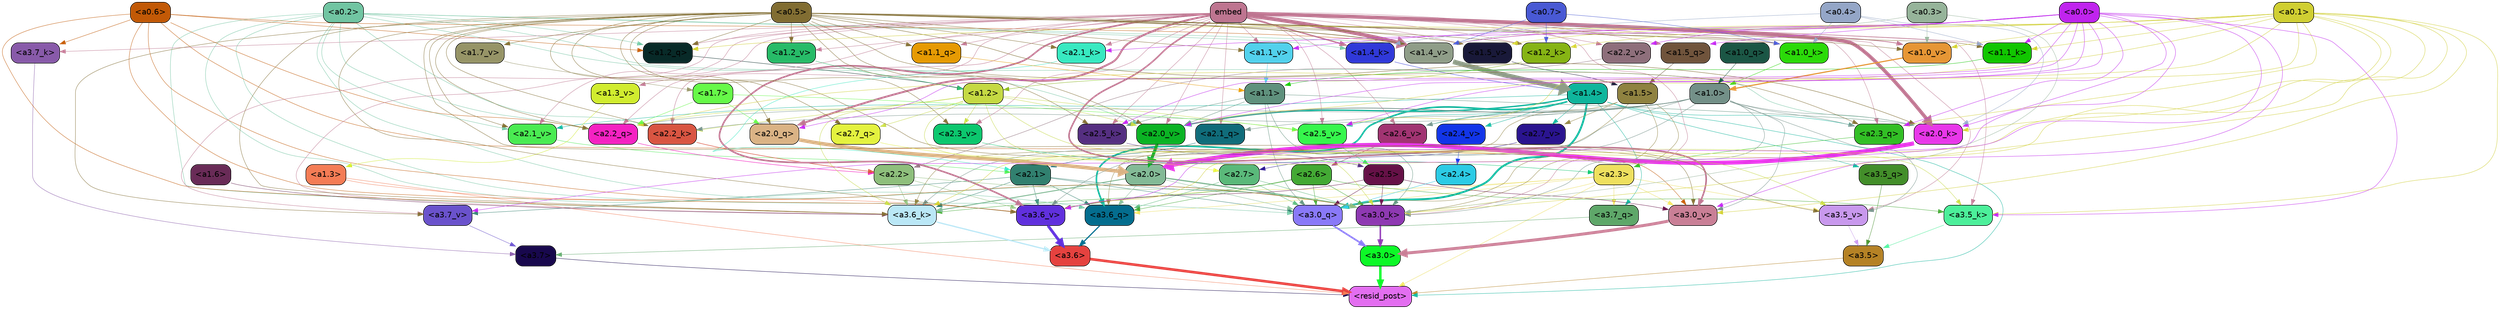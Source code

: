 strict digraph "" {
	graph [bgcolor=transparent,
		layout=dot,
		overlap=false,
		splines=true
	];
	"<a3.7>"	[color=black,
		fillcolor="#18084d",
		fontname=Helvetica,
		shape=box,
		style="filled, rounded"];
	"<resid_post>"	[color=black,
		fillcolor="#e36ef0",
		fontname=Helvetica,
		shape=box,
		style="filled, rounded"];
	"<a3.7>" -> "<resid_post>"	[color="#18084d",
		penwidth=0.6239100098609924];
	"<a3.6>"	[color=black,
		fillcolor="#e5423f",
		fontname=Helvetica,
		shape=box,
		style="filled, rounded"];
	"<a3.6>" -> "<resid_post>"	[color="#e5423f",
		penwidth=4.569062113761902];
	"<a3.5>"	[color=black,
		fillcolor="#b58225",
		fontname=Helvetica,
		shape=box,
		style="filled, rounded"];
	"<a3.5>" -> "<resid_post>"	[color="#b58225",
		penwidth=0.6];
	"<a3.0>"	[color=black,
		fillcolor="#0df827",
		fontname=Helvetica,
		shape=box,
		style="filled, rounded"];
	"<a3.0>" -> "<resid_post>"	[color="#0df827",
		penwidth=4.283544182777405];
	"<a2.3>"	[color=black,
		fillcolor="#eee05e",
		fontname=Helvetica,
		shape=box,
		style="filled, rounded"];
	"<a2.3>" -> "<resid_post>"	[color="#eee05e",
		penwidth=0.6];
	"<a3.7_q>"	[color=black,
		fillcolor="#5ea769",
		fontname=Helvetica,
		shape=box,
		style="filled, rounded"];
	"<a2.3>" -> "<a3.7_q>"	[color="#eee05e",
		penwidth=0.6];
	"<a3.6_q>"	[color=black,
		fillcolor="#046d8e",
		fontname=Helvetica,
		shape=box,
		style="filled, rounded"];
	"<a2.3>" -> "<a3.6_q>"	[color="#eee05e",
		penwidth=0.6];
	"<a3.0_q>"	[color=black,
		fillcolor="#8979f8",
		fontname=Helvetica,
		shape=box,
		style="filled, rounded"];
	"<a2.3>" -> "<a3.0_q>"	[color="#eee05e",
		penwidth=0.6];
	"<a3.0_k>"	[color=black,
		fillcolor="#8e39b2",
		fontname=Helvetica,
		shape=box,
		style="filled, rounded"];
	"<a2.3>" -> "<a3.0_k>"	[color="#eee05e",
		penwidth=0.6];
	"<a3.6_v>"	[color=black,
		fillcolor="#6030dd",
		fontname=Helvetica,
		shape=box,
		style="filled, rounded"];
	"<a2.3>" -> "<a3.6_v>"	[color="#eee05e",
		penwidth=0.6];
	"<a3.5_v>"	[color=black,
		fillcolor="#c898ed",
		fontname=Helvetica,
		shape=box,
		style="filled, rounded"];
	"<a2.3>" -> "<a3.5_v>"	[color="#eee05e",
		penwidth=0.6];
	"<a3.0_v>"	[color=black,
		fillcolor="#c97f96",
		fontname=Helvetica,
		shape=box,
		style="filled, rounded"];
	"<a2.3>" -> "<a3.0_v>"	[color="#eee05e",
		penwidth=0.6];
	"<a1.4>"	[color=black,
		fillcolor="#0fb59c",
		fontname=Helvetica,
		shape=box,
		style="filled, rounded"];
	"<a1.4>" -> "<resid_post>"	[color="#0fb59c",
		penwidth=0.6];
	"<a1.4>" -> "<a3.7_q>"	[color="#0fb59c",
		penwidth=0.6];
	"<a1.4>" -> "<a3.6_q>"	[color="#0fb59c",
		penwidth=2.7934007048606873];
	"<a3.5_q>"	[color=black,
		fillcolor="#438e2a",
		fontname=Helvetica,
		shape=box,
		style="filled, rounded"];
	"<a1.4>" -> "<a3.5_q>"	[color="#0fb59c",
		penwidth=0.6];
	"<a1.4>" -> "<a3.0_q>"	[color="#0fb59c",
		penwidth=3.340754985809326];
	"<a2.3_q>"	[color=black,
		fillcolor="#32bf25",
		fontname=Helvetica,
		shape=box,
		style="filled, rounded"];
	"<a1.4>" -> "<a2.3_q>"	[color="#0fb59c",
		penwidth=0.6];
	"<a2.7_v>"	[color=black,
		fillcolor="#2a148f",
		fontname=Helvetica,
		shape=box,
		style="filled, rounded"];
	"<a1.4>" -> "<a2.7_v>"	[color="#0fb59c",
		penwidth=0.6];
	"<a2.6_v>"	[color=black,
		fillcolor="#a13472",
		fontname=Helvetica,
		shape=box,
		style="filled, rounded"];
	"<a1.4>" -> "<a2.6_v>"	[color="#0fb59c",
		penwidth=0.6];
	"<a2.5_v>"	[color=black,
		fillcolor="#36f64c",
		fontname=Helvetica,
		shape=box,
		style="filled, rounded"];
	"<a1.4>" -> "<a2.5_v>"	[color="#0fb59c",
		penwidth=0.6];
	"<a2.4_v>"	[color=black,
		fillcolor="#1235e8",
		fontname=Helvetica,
		shape=box,
		style="filled, rounded"];
	"<a1.4>" -> "<a2.4_v>"	[color="#0fb59c",
		penwidth=0.6];
	"<a2.1_v>"	[color=black,
		fillcolor="#4aeb52",
		fontname=Helvetica,
		shape=box,
		style="filled, rounded"];
	"<a1.4>" -> "<a2.1_v>"	[color="#0fb59c",
		penwidth=0.6];
	"<a2.0_v>"	[color=black,
		fillcolor="#0bb324",
		fontname=Helvetica,
		shape=box,
		style="filled, rounded"];
	"<a1.4>" -> "<a2.0_v>"	[color="#0fb59c",
		penwidth=2.268759250640869];
	"<a1.3>"	[color=black,
		fillcolor="#f47c55",
		fontname=Helvetica,
		shape=box,
		style="filled, rounded"];
	"<a1.3>" -> "<resid_post>"	[color="#f47c55",
		penwidth=0.6];
	"<a1.3>" -> "<a3.6_v>"	[color="#f47c55",
		penwidth=0.6];
	"<a3.7_q>" -> "<a3.7>"	[color="#5ea769",
		penwidth=0.6];
	"<a3.6_q>" -> "<a3.6>"	[color="#046d8e",
		penwidth=2.0347584784030914];
	"<a3.5_q>" -> "<a3.5>"	[color="#438e2a",
		penwidth=0.6];
	"<a3.0_q>" -> "<a3.0>"	[color="#8979f8",
		penwidth=2.8635367155075073];
	"<a3.7_k>"	[color=black,
		fillcolor="#885aa9",
		fontname=Helvetica,
		shape=box,
		style="filled, rounded"];
	"<a3.7_k>" -> "<a3.7>"	[color="#885aa9",
		penwidth=0.6];
	"<a3.6_k>"	[color=black,
		fillcolor="#bae7f6",
		fontname=Helvetica,
		shape=box,
		style="filled, rounded"];
	"<a3.6_k>" -> "<a3.6>"	[color="#bae7f6",
		penwidth=2.1760786175727844];
	"<a3.5_k>"	[color=black,
		fillcolor="#4cef9a",
		fontname=Helvetica,
		shape=box,
		style="filled, rounded"];
	"<a3.5_k>" -> "<a3.5>"	[color="#4cef9a",
		penwidth=0.6];
	"<a3.0_k>" -> "<a3.0>"	[color="#8e39b2",
		penwidth=2.632905662059784];
	"<a3.7_v>"	[color=black,
		fillcolor="#6a52cc",
		fontname=Helvetica,
		shape=box,
		style="filled, rounded"];
	"<a3.7_v>" -> "<a3.7>"	[color="#6a52cc",
		penwidth=0.6];
	"<a3.6_v>" -> "<a3.6>"	[color="#6030dd",
		penwidth=4.981305837631226];
	"<a3.5_v>" -> "<a3.5>"	[color="#c898ed",
		penwidth=0.6];
	"<a3.0_v>" -> "<a3.0>"	[color="#c97f96",
		penwidth=5.168330669403076];
	"<a2.7>"	[color=black,
		fillcolor="#5ab97a",
		fontname=Helvetica,
		shape=box,
		style="filled, rounded"];
	"<a2.7>" -> "<a3.6_q>"	[color="#5ab97a",
		penwidth=0.6];
	"<a2.7>" -> "<a3.0_q>"	[color="#5ab97a",
		penwidth=0.6];
	"<a2.7>" -> "<a3.0_k>"	[color="#5ab97a",
		penwidth=0.6];
	"<a2.6>"	[color=black,
		fillcolor="#43a934",
		fontname=Helvetica,
		shape=box,
		style="filled, rounded"];
	"<a2.6>" -> "<a3.6_q>"	[color="#43a934",
		penwidth=0.6];
	"<a2.6>" -> "<a3.0_q>"	[color="#43a934",
		penwidth=0.6];
	"<a2.6>" -> "<a3.6_k>"	[color="#43a934",
		penwidth=0.6];
	"<a2.6>" -> "<a3.5_k>"	[color="#43a934",
		penwidth=0.6];
	"<a2.6>" -> "<a3.0_k>"	[color="#43a934",
		penwidth=0.6];
	"<a2.1>"	[color=black,
		fillcolor="#31806f",
		fontname=Helvetica,
		shape=box,
		style="filled, rounded"];
	"<a2.1>" -> "<a3.6_q>"	[color="#31806f",
		penwidth=0.6];
	"<a2.1>" -> "<a3.0_q>"	[color="#31806f",
		penwidth=0.6];
	"<a2.1>" -> "<a3.6_k>"	[color="#31806f",
		penwidth=0.6];
	"<a2.1>" -> "<a3.0_k>"	[color="#31806f",
		penwidth=0.6];
	"<a2.1>" -> "<a3.7_v>"	[color="#31806f",
		penwidth=0.6];
	"<a2.1>" -> "<a3.6_v>"	[color="#31806f",
		penwidth=0.6];
	"<a2.0>"	[color=black,
		fillcolor="#83ba96",
		fontname=Helvetica,
		shape=box,
		style="filled, rounded"];
	"<a2.0>" -> "<a3.6_q>"	[color="#83ba96",
		penwidth=0.6];
	"<a2.0>" -> "<a3.0_q>"	[color="#83ba96",
		penwidth=0.6];
	"<a2.0>" -> "<a3.6_k>"	[color="#83ba96",
		penwidth=1.6382827460765839];
	"<a2.0>" -> "<a3.0_k>"	[color="#83ba96",
		penwidth=2.161143198609352];
	"<a1.5>"	[color=black,
		fillcolor="#8f8240",
		fontname=Helvetica,
		shape=box,
		style="filled, rounded"];
	"<a1.5>" -> "<a3.6_q>"	[color="#8f8240",
		penwidth=0.6];
	"<a1.5>" -> "<a3.0_q>"	[color="#8f8240",
		penwidth=0.6];
	"<a1.5>" -> "<a3.6_k>"	[color="#8f8240",
		penwidth=0.6];
	"<a1.5>" -> "<a3.0_k>"	[color="#8f8240",
		penwidth=0.6];
	"<a1.5>" -> "<a2.7_v>"	[color="#8f8240",
		penwidth=0.6];
	"<a0.2>"	[color=black,
		fillcolor="#71c5a2",
		fontname=Helvetica,
		shape=box,
		style="filled, rounded"];
	"<a0.2>" -> "<a3.6_q>"	[color="#71c5a2",
		penwidth=0.6];
	"<a0.2>" -> "<a3.0_q>"	[color="#71c5a2",
		penwidth=0.6];
	"<a0.2>" -> "<a3.6_k>"	[color="#71c5a2",
		penwidth=0.6];
	"<a0.2>" -> "<a3.0_k>"	[color="#71c5a2",
		penwidth=0.6];
	"<a2.2_q>"	[color=black,
		fillcolor="#f422c2",
		fontname=Helvetica,
		shape=box,
		style="filled, rounded"];
	"<a0.2>" -> "<a2.2_q>"	[color="#71c5a2",
		penwidth=0.6];
	"<a2.2_k>"	[color=black,
		fillcolor="#d95542",
		fontname=Helvetica,
		shape=box,
		style="filled, rounded"];
	"<a0.2>" -> "<a2.2_k>"	[color="#71c5a2",
		penwidth=0.6];
	"<a2.0_k>"	[color=black,
		fillcolor="#e837e9",
		fontname=Helvetica,
		shape=box,
		style="filled, rounded"];
	"<a0.2>" -> "<a2.0_k>"	[color="#71c5a2",
		penwidth=0.6];
	"<a0.2>" -> "<a2.1_v>"	[color="#71c5a2",
		penwidth=0.6];
	"<a0.2>" -> "<a2.0_v>"	[color="#71c5a2",
		penwidth=0.6];
	"<a1.2_q>"	[color=black,
		fillcolor="#082a28",
		fontname=Helvetica,
		shape=box,
		style="filled, rounded"];
	"<a0.2>" -> "<a1.2_q>"	[color="#71c5a2",
		penwidth=0.6];
	"<a1.4_k>"	[color=black,
		fillcolor="#3039d9",
		fontname=Helvetica,
		shape=box,
		style="filled, rounded"];
	"<a0.2>" -> "<a1.4_k>"	[color="#71c5a2",
		penwidth=0.6];
	"<a1.4_v>"	[color=black,
		fillcolor="#8f9d88",
		fontname=Helvetica,
		shape=box,
		style="filled, rounded"];
	"<a0.2>" -> "<a1.4_v>"	[color="#71c5a2",
		penwidth=0.6];
	"<a2.5>"	[color=black,
		fillcolor="#661147",
		fontname=Helvetica,
		shape=box,
		style="filled, rounded"];
	"<a2.5>" -> "<a3.0_q>"	[color="#661147",
		penwidth=0.6];
	"<a2.5>" -> "<a3.0_k>"	[color="#661147",
		penwidth=0.6];
	"<a2.5>" -> "<a3.6_v>"	[color="#661147",
		penwidth=0.6];
	"<a2.5>" -> "<a3.0_v>"	[color="#661147",
		penwidth=0.6];
	"<a2.4>"	[color=black,
		fillcolor="#2ccbe5",
		fontname=Helvetica,
		shape=box,
		style="filled, rounded"];
	"<a2.4>" -> "<a3.0_q>"	[color="#2ccbe5",
		penwidth=0.6];
	"<a1.1>"	[color=black,
		fillcolor="#5f917d",
		fontname=Helvetica,
		shape=box,
		style="filled, rounded"];
	"<a1.1>" -> "<a3.0_q>"	[color="#5f917d",
		penwidth=0.6];
	"<a1.1>" -> "<a3.0_k>"	[color="#5f917d",
		penwidth=0.6];
	"<a2.5_k>"	[color=black,
		fillcolor="#552f81",
		fontname=Helvetica,
		shape=box,
		style="filled, rounded"];
	"<a1.1>" -> "<a2.5_k>"	[color="#5f917d",
		penwidth=0.6];
	"<a1.1>" -> "<a2.0_k>"	[color="#5f917d",
		penwidth=0.6];
	"<a1.1>" -> "<a2.0_v>"	[color="#5f917d",
		penwidth=0.6];
	"<a0.6>"	[color=black,
		fillcolor="#c25906",
		fontname=Helvetica,
		shape=box,
		style="filled, rounded"];
	"<a0.6>" -> "<a3.7_k>"	[color="#c25906",
		penwidth=0.6];
	"<a0.6>" -> "<a3.6_k>"	[color="#c25906",
		penwidth=0.6];
	"<a0.6>" -> "<a3.0_k>"	[color="#c25906",
		penwidth=0.6];
	"<a0.6>" -> "<a3.6_v>"	[color="#c25906",
		penwidth=0.6];
	"<a0.6>" -> "<a3.0_v>"	[color="#c25906",
		penwidth=0.6];
	"<a0.6>" -> "<a2.2_q>"	[color="#c25906",
		penwidth=0.6];
	"<a0.6>" -> "<a1.2_q>"	[color="#c25906",
		penwidth=0.6];
	"<a0.6>" -> "<a1.4_v>"	[color="#c25906",
		penwidth=0.6];
	embed	[color=black,
		fillcolor="#be7590",
		fontname=Helvetica,
		shape=box,
		style="filled, rounded"];
	embed -> "<a3.7_k>"	[color="#be7590",
		penwidth=0.6];
	embed -> "<a3.6_k>"	[color="#be7590",
		penwidth=0.6];
	embed -> "<a3.5_k>"	[color="#be7590",
		penwidth=0.6];
	embed -> "<a3.0_k>"	[color="#be7590",
		penwidth=0.6];
	embed -> "<a3.7_v>"	[color="#be7590",
		penwidth=0.6];
	embed -> "<a3.6_v>"	[color="#be7590",
		penwidth=2.7825746536254883];
	embed -> "<a3.5_v>"	[color="#be7590",
		penwidth=0.6];
	embed -> "<a3.0_v>"	[color="#be7590",
		penwidth=2.6950180530548096];
	embed -> "<a2.3_q>"	[color="#be7590",
		penwidth=0.6];
	embed -> "<a2.2_q>"	[color="#be7590",
		penwidth=0.6];
	"<a2.1_q>"	[color=black,
		fillcolor="#106c7a",
		fontname=Helvetica,
		shape=box,
		style="filled, rounded"];
	embed -> "<a2.1_q>"	[color="#be7590",
		penwidth=0.6];
	"<a2.0_q>"	[color=black,
		fillcolor="#dab385",
		fontname=Helvetica,
		shape=box,
		style="filled, rounded"];
	embed -> "<a2.0_q>"	[color="#be7590",
		penwidth=3.305941343307495];
	embed -> "<a2.5_k>"	[color="#be7590",
		penwidth=0.6];
	embed -> "<a2.2_k>"	[color="#be7590",
		penwidth=0.6698317527770996];
	"<a2.1_k>"	[color=black,
		fillcolor="#38e9c1",
		fontname=Helvetica,
		shape=box,
		style="filled, rounded"];
	embed -> "<a2.1_k>"	[color="#be7590",
		penwidth=0.6];
	embed -> "<a2.0_k>"	[color="#be7590",
		penwidth=6.12570995092392];
	embed -> "<a2.6_v>"	[color="#be7590",
		penwidth=0.6];
	embed -> "<a2.5_v>"	[color="#be7590",
		penwidth=0.6];
	"<a2.3_v>"	[color=black,
		fillcolor="#0cc76e",
		fontname=Helvetica,
		shape=box,
		style="filled, rounded"];
	embed -> "<a2.3_v>"	[color="#be7590",
		penwidth=0.6];
	"<a2.2_v>"	[color=black,
		fillcolor="#8e6f7b",
		fontname=Helvetica,
		shape=box,
		style="filled, rounded"];
	embed -> "<a2.2_v>"	[color="#be7590",
		penwidth=0.6];
	embed -> "<a2.1_v>"	[color="#be7590",
		penwidth=0.6];
	embed -> "<a2.0_v>"	[color="#be7590",
		penwidth=0.6];
	"<a1.5_q>"	[color=black,
		fillcolor="#70543c",
		fontname=Helvetica,
		shape=box,
		style="filled, rounded"];
	embed -> "<a1.5_q>"	[color="#be7590",
		penwidth=0.6];
	embed -> "<a1.2_q>"	[color="#be7590",
		penwidth=0.6087074279785156];
	"<a1.1_q>"	[color=black,
		fillcolor="#e69a03",
		fontname=Helvetica,
		shape=box,
		style="filled, rounded"];
	embed -> "<a1.1_q>"	[color="#be7590",
		penwidth=0.6];
	embed -> "<a1.4_k>"	[color="#be7590",
		penwidth=2.1858973503112793];
	"<a1.2_k>"	[color=black,
		fillcolor="#86b414",
		fontname=Helvetica,
		shape=box,
		style="filled, rounded"];
	embed -> "<a1.2_k>"	[color="#be7590",
		penwidth=0.6];
	"<a1.1_k>"	[color=black,
		fillcolor="#11c600",
		fontname=Helvetica,
		shape=box,
		style="filled, rounded"];
	embed -> "<a1.1_k>"	[color="#be7590",
		penwidth=0.6];
	"<a1.0_k>"	[color=black,
		fillcolor="#2bda09",
		fontname=Helvetica,
		shape=box,
		style="filled, rounded"];
	embed -> "<a1.0_k>"	[color="#be7590",
		penwidth=0.6];
	"<a1.5_v>"	[color=black,
		fillcolor="#191939",
		fontname=Helvetica,
		shape=box,
		style="filled, rounded"];
	embed -> "<a1.5_v>"	[color="#be7590",
		penwidth=0.6];
	embed -> "<a1.4_v>"	[color="#be7590",
		penwidth=6.590077131986618];
	"<a1.3_v>"	[color=black,
		fillcolor="#d1ec2f",
		fontname=Helvetica,
		shape=box,
		style="filled, rounded"];
	embed -> "<a1.3_v>"	[color="#be7590",
		penwidth=0.6];
	"<a1.2_v>"	[color=black,
		fillcolor="#27bb68",
		fontname=Helvetica,
		shape=box,
		style="filled, rounded"];
	embed -> "<a1.2_v>"	[color="#be7590",
		penwidth=0.6];
	"<a1.1_v>"	[color=black,
		fillcolor="#52d1ec",
		fontname=Helvetica,
		shape=box,
		style="filled, rounded"];
	embed -> "<a1.1_v>"	[color="#be7590",
		penwidth=0.6];
	"<a1.0_v>"	[color=black,
		fillcolor="#e69635",
		fontname=Helvetica,
		shape=box,
		style="filled, rounded"];
	embed -> "<a1.0_v>"	[color="#be7590",
		penwidth=1.2076449394226074];
	"<a2.2>"	[color=black,
		fillcolor="#8ebf7c",
		fontname=Helvetica,
		shape=box,
		style="filled, rounded"];
	"<a2.2>" -> "<a3.6_k>"	[color="#8ebf7c",
		penwidth=0.6];
	"<a2.2>" -> "<a3.0_k>"	[color="#8ebf7c",
		penwidth=0.6];
	"<a2.2>" -> "<a3.6_v>"	[color="#8ebf7c",
		penwidth=0.6];
	"<a1.6>"	[color=black,
		fillcolor="#692b57",
		fontname=Helvetica,
		shape=box,
		style="filled, rounded"];
	"<a1.6>" -> "<a3.6_k>"	[color="#692b57",
		penwidth=0.6];
	"<a1.2>"	[color=black,
		fillcolor="#c5d943",
		fontname=Helvetica,
		shape=box,
		style="filled, rounded"];
	"<a1.2>" -> "<a3.6_k>"	[color="#c5d943",
		penwidth=0.6];
	"<a1.2>" -> "<a3.5_k>"	[color="#c5d943",
		penwidth=0.6];
	"<a1.2>" -> "<a3.0_k>"	[color="#c5d943",
		penwidth=0.6];
	"<a1.2>" -> "<a3.5_v>"	[color="#c5d943",
		penwidth=0.6];
	"<a2.7_q>"	[color=black,
		fillcolor="#e4f23f",
		fontname=Helvetica,
		shape=box,
		style="filled, rounded"];
	"<a1.2>" -> "<a2.7_q>"	[color="#c5d943",
		penwidth=0.6];
	"<a1.2>" -> "<a2.2_q>"	[color="#c5d943",
		penwidth=0.6];
	"<a1.2>" -> "<a2.2_k>"	[color="#c5d943",
		penwidth=0.6];
	"<a1.2>" -> "<a2.5_v>"	[color="#c5d943",
		penwidth=0.6];
	"<a1.2>" -> "<a2.3_v>"	[color="#c5d943",
		penwidth=0.6];
	"<a1.2>" -> "<a2.0_v>"	[color="#c5d943",
		penwidth=0.6];
	"<a1.0>"	[color=black,
		fillcolor="#739088",
		fontname=Helvetica,
		shape=box,
		style="filled, rounded"];
	"<a1.0>" -> "<a3.6_k>"	[color="#739088",
		penwidth=0.6];
	"<a1.0>" -> "<a3.0_k>"	[color="#739088",
		penwidth=0.6];
	"<a1.0>" -> "<a3.6_v>"	[color="#739088",
		penwidth=0.6];
	"<a1.0>" -> "<a3.5_v>"	[color="#739088",
		penwidth=0.6];
	"<a1.0>" -> "<a3.0_v>"	[color="#739088",
		penwidth=0.6];
	"<a1.0>" -> "<a2.3_q>"	[color="#739088",
		penwidth=0.6];
	"<a1.0>" -> "<a2.2_q>"	[color="#739088",
		penwidth=0.6];
	"<a1.0>" -> "<a2.1_q>"	[color="#739088",
		penwidth=0.6];
	"<a1.0>" -> "<a2.2_k>"	[color="#739088",
		penwidth=0.6];
	"<a1.0>" -> "<a2.0_k>"	[color="#739088",
		penwidth=0.6];
	"<a1.0>" -> "<a2.6_v>"	[color="#739088",
		penwidth=0.6];
	"<a1.0>" -> "<a2.0_v>"	[color="#739088",
		penwidth=1.2213096618652344];
	"<a0.5>"	[color=black,
		fillcolor="#816d32",
		fontname=Helvetica,
		shape=box,
		style="filled, rounded"];
	"<a0.5>" -> "<a3.6_k>"	[color="#816d32",
		penwidth=0.6];
	"<a0.5>" -> "<a3.7_v>"	[color="#816d32",
		penwidth=0.6];
	"<a0.5>" -> "<a3.6_v>"	[color="#816d32",
		penwidth=0.6];
	"<a0.5>" -> "<a3.5_v>"	[color="#816d32",
		penwidth=0.6];
	"<a0.5>" -> "<a3.0_v>"	[color="#816d32",
		penwidth=0.6];
	"<a0.5>" -> "<a2.7_q>"	[color="#816d32",
		penwidth=0.6];
	"<a0.5>" -> "<a2.3_q>"	[color="#816d32",
		penwidth=0.6];
	"<a0.5>" -> "<a2.2_q>"	[color="#816d32",
		penwidth=0.6];
	"<a0.5>" -> "<a2.0_q>"	[color="#816d32",
		penwidth=0.6];
	"<a0.5>" -> "<a2.5_k>"	[color="#816d32",
		penwidth=0.6];
	"<a0.5>" -> "<a2.2_k>"	[color="#816d32",
		penwidth=0.6];
	"<a0.5>" -> "<a2.1_k>"	[color="#816d32",
		penwidth=0.6];
	"<a0.5>" -> "<a2.0_k>"	[color="#816d32",
		penwidth=0.6900839805603027];
	"<a0.5>" -> "<a2.3_v>"	[color="#816d32",
		penwidth=0.6];
	"<a0.5>" -> "<a2.1_v>"	[color="#816d32",
		penwidth=0.6];
	"<a0.5>" -> "<a2.0_v>"	[color="#816d32",
		penwidth=0.6];
	"<a0.5>" -> "<a1.2_q>"	[color="#816d32",
		penwidth=0.6];
	"<a0.5>" -> "<a1.1_q>"	[color="#816d32",
		penwidth=0.6];
	"<a0.5>" -> "<a1.2_k>"	[color="#816d32",
		penwidth=0.6];
	"<a0.5>" -> "<a1.1_k>"	[color="#816d32",
		penwidth=0.6];
	"<a0.5>" -> "<a1.0_k>"	[color="#816d32",
		penwidth=0.6];
	"<a1.7_v>"	[color=black,
		fillcolor="#969467",
		fontname=Helvetica,
		shape=box,
		style="filled, rounded"];
	"<a0.5>" -> "<a1.7_v>"	[color="#816d32",
		penwidth=0.6];
	"<a0.5>" -> "<a1.5_v>"	[color="#816d32",
		penwidth=0.6];
	"<a0.5>" -> "<a1.4_v>"	[color="#816d32",
		penwidth=0.9985027313232422];
	"<a0.5>" -> "<a1.2_v>"	[color="#816d32",
		penwidth=0.6];
	"<a0.5>" -> "<a1.1_v>"	[color="#816d32",
		penwidth=0.6];
	"<a0.5>" -> "<a1.0_v>"	[color="#816d32",
		penwidth=0.6];
	"<a0.1>"	[color=black,
		fillcolor="#d0cf32",
		fontname=Helvetica,
		shape=box,
		style="filled, rounded"];
	"<a0.1>" -> "<a3.6_k>"	[color="#d0cf32",
		penwidth=0.6];
	"<a0.1>" -> "<a3.5_k>"	[color="#d0cf32",
		penwidth=0.6];
	"<a0.1>" -> "<a3.0_k>"	[color="#d0cf32",
		penwidth=0.6];
	"<a0.1>" -> "<a3.6_v>"	[color="#d0cf32",
		penwidth=0.6];
	"<a0.1>" -> "<a3.0_v>"	[color="#d0cf32",
		penwidth=0.6];
	"<a0.1>" -> "<a2.3_q>"	[color="#d0cf32",
		penwidth=0.6];
	"<a0.1>" -> "<a2.2_q>"	[color="#d0cf32",
		penwidth=0.6];
	"<a0.1>" -> "<a2.0_k>"	[color="#d0cf32",
		penwidth=0.6];
	"<a0.1>" -> "<a2.5_v>"	[color="#d0cf32",
		penwidth=0.6];
	"<a0.1>" -> "<a2.0_v>"	[color="#d0cf32",
		penwidth=0.6];
	"<a0.1>" -> "<a1.2_q>"	[color="#d0cf32",
		penwidth=0.6218185424804688];
	"<a0.1>" -> "<a1.2_k>"	[color="#d0cf32",
		penwidth=0.6];
	"<a0.1>" -> "<a1.1_k>"	[color="#d0cf32",
		penwidth=0.6];
	"<a0.1>" -> "<a1.5_v>"	[color="#d0cf32",
		penwidth=0.6];
	"<a0.1>" -> "<a1.4_v>"	[color="#d0cf32",
		penwidth=0.6];
	"<a0.1>" -> "<a1.0_v>"	[color="#d0cf32",
		penwidth=0.6];
	"<a0.0>"	[color=black,
		fillcolor="#c024ee",
		fontname=Helvetica,
		shape=box,
		style="filled, rounded"];
	"<a0.0>" -> "<a3.5_k>"	[color="#c024ee",
		penwidth=0.6];
	"<a0.0>" -> "<a3.7_v>"	[color="#c024ee",
		penwidth=0.6];
	"<a0.0>" -> "<a3.6_v>"	[color="#c024ee",
		penwidth=0.6];
	"<a0.0>" -> "<a3.0_v>"	[color="#c024ee",
		penwidth=0.6];
	"<a0.0>" -> "<a2.3_q>"	[color="#c024ee",
		penwidth=0.6];
	"<a0.0>" -> "<a2.0_q>"	[color="#c024ee",
		penwidth=0.6];
	"<a0.0>" -> "<a2.5_k>"	[color="#c024ee",
		penwidth=0.6];
	"<a0.0>" -> "<a2.1_k>"	[color="#c024ee",
		penwidth=0.6];
	"<a0.0>" -> "<a2.0_k>"	[color="#c024ee",
		penwidth=0.6];
	"<a0.0>" -> "<a2.5_v>"	[color="#c024ee",
		penwidth=0.6];
	"<a0.0>" -> "<a2.2_v>"	[color="#c024ee",
		penwidth=0.6];
	"<a0.0>" -> "<a2.0_v>"	[color="#c024ee",
		penwidth=0.6];
	"<a0.0>" -> "<a1.5_q>"	[color="#c024ee",
		penwidth=0.6];
	"<a0.0>" -> "<a1.1_k>"	[color="#c024ee",
		penwidth=0.6];
	"<a0.0>" -> "<a1.4_v>"	[color="#c024ee",
		penwidth=0.6];
	"<a0.0>" -> "<a1.1_v>"	[color="#c024ee",
		penwidth=0.6];
	"<a0.3>"	[color=black,
		fillcolor="#96b49a",
		fontname=Helvetica,
		shape=box,
		style="filled, rounded"];
	"<a0.3>" -> "<a3.0_k>"	[color="#96b49a",
		penwidth=0.6];
	"<a0.3>" -> "<a1.4_v>"	[color="#96b49a",
		penwidth=0.6];
	"<a0.3>" -> "<a1.0_v>"	[color="#96b49a",
		penwidth=0.6];
	"<a2.7_q>" -> "<a2.7>"	[color="#e4f23f",
		penwidth=0.6];
	"<a2.3_q>" -> "<a2.3>"	[color="#32bf25",
		penwidth=0.6];
	"<a2.2_q>" -> "<a2.2>"	[color="#f422c2",
		penwidth=0.7553567886352539];
	"<a2.1_q>" -> "<a2.1>"	[color="#106c7a",
		penwidth=0.6];
	"<a2.0_q>" -> "<a2.0>"	[color="#dab385",
		penwidth=6.256794691085815];
	"<a2.5_k>" -> "<a2.5>"	[color="#552f81",
		penwidth=0.6];
	"<a2.2_k>" -> "<a2.2>"	[color="#d95542",
		penwidth=0.8854708671569824];
	"<a2.1_k>" -> "<a2.1>"	[color="#38e9c1",
		penwidth=0.6];
	"<a2.0_k>" -> "<a2.0>"	[color="#e837e9",
		penwidth=7.231504917144775];
	"<a2.7_v>" -> "<a2.7>"	[color="#2a148f",
		penwidth=0.6];
	"<a2.6_v>" -> "<a2.6>"	[color="#a13472",
		penwidth=0.6];
	"<a2.5_v>" -> "<a2.5>"	[color="#36f64c",
		penwidth=0.6];
	"<a2.4_v>" -> "<a2.4>"	[color="#1235e8",
		penwidth=0.6];
	"<a2.3_v>" -> "<a2.3>"	[color="#0cc76e",
		penwidth=0.6];
	"<a2.2_v>" -> "<a2.2>"	[color="#8e6f7b",
		penwidth=0.6];
	"<a2.1_v>" -> "<a2.1>"	[color="#4aeb52",
		penwidth=0.6];
	"<a2.0_v>" -> "<a2.0>"	[color="#0bb324",
		penwidth=5.231471925973892];
	"<a1.7>"	[color=black,
		fillcolor="#66f948",
		fontname=Helvetica,
		shape=box,
		style="filled, rounded"];
	"<a1.7>" -> "<a2.2_q>"	[color="#66f948",
		penwidth=0.6];
	"<a1.7>" -> "<a2.0_q>"	[color="#66f948",
		penwidth=0.6];
	"<a1.7>" -> "<a2.5_v>"	[color="#66f948",
		penwidth=0.6];
	"<a0.4>"	[color=black,
		fillcolor="#94a6c7",
		fontname=Helvetica,
		shape=box,
		style="filled, rounded"];
	"<a0.4>" -> "<a2.0_k>"	[color="#94a6c7",
		penwidth=0.6];
	"<a0.4>" -> "<a1.4_k>"	[color="#94a6c7",
		penwidth=0.6];
	"<a0.4>" -> "<a1.1_k>"	[color="#94a6c7",
		penwidth=0.6];
	"<a0.4>" -> "<a1.0_k>"	[color="#94a6c7",
		penwidth=0.6];
	"<a1.5_q>" -> "<a1.5>"	[color="#70543c",
		penwidth=0.6];
	"<a1.2_q>" -> "<a1.2>"	[color="#082a28",
		penwidth=0.6];
	"<a1.1_q>" -> "<a1.1>"	[color="#e69a03",
		penwidth=0.6];
	"<a1.0_q>"	[color=black,
		fillcolor="#1b5645",
		fontname=Helvetica,
		shape=box,
		style="filled, rounded"];
	"<a1.0_q>" -> "<a1.0>"	[color="#1b5645",
		penwidth=0.6];
	"<a1.4_k>" -> "<a1.4>"	[color="#3039d9",
		penwidth=0.6];
	"<a1.2_k>" -> "<a1.2>"	[color="#86b414",
		penwidth=0.6];
	"<a1.1_k>" -> "<a1.1>"	[color="#11c600",
		penwidth=0.6];
	"<a1.0_k>" -> "<a1.0>"	[color="#2bda09",
		penwidth=0.6];
	"<a1.7_v>" -> "<a1.7>"	[color="#969467",
		penwidth=0.6];
	"<a1.5_v>" -> "<a1.5>"	[color="#191939",
		penwidth=0.6];
	"<a1.4_v>" -> "<a1.4>"	[color="#8f9d88",
		penwidth=8.36684274673462];
	"<a1.3_v>" -> "<a1.3>"	[color="#d1ec2f",
		penwidth=0.6];
	"<a1.2_v>" -> "<a1.2>"	[color="#27bb68",
		penwidth=0.6];
	"<a1.1_v>" -> "<a1.1>"	[color="#52d1ec",
		penwidth=0.6];
	"<a1.0_v>" -> "<a1.0>"	[color="#e69635",
		penwidth=1.9665732383728027];
	"<a0.7>"	[color=black,
		fillcolor="#4959d4",
		fontname=Helvetica,
		shape=box,
		style="filled, rounded"];
	"<a0.7>" -> "<a1.2_k>"	[color="#4959d4",
		penwidth=0.6];
	"<a0.7>" -> "<a1.0_k>"	[color="#4959d4",
		penwidth=0.6];
	"<a0.7>" -> "<a1.4_v>"	[color="#4959d4",
		penwidth=0.6];
}

